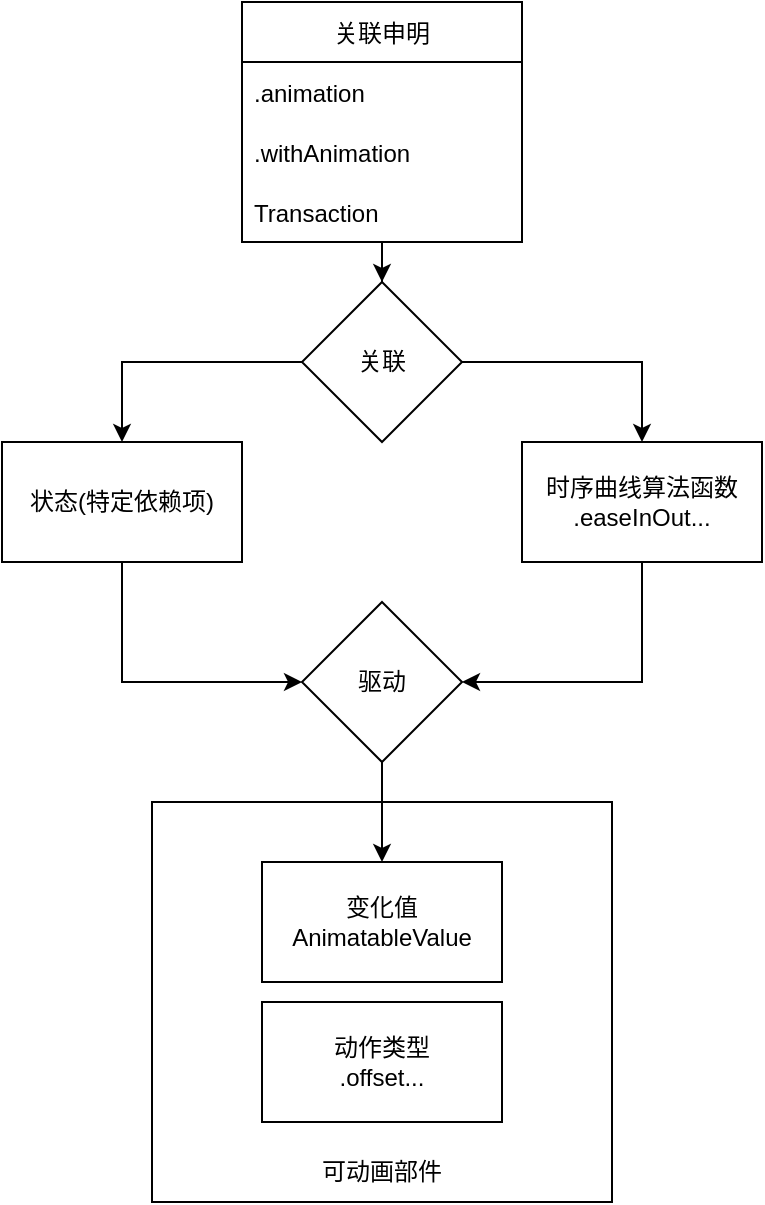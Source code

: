 <mxfile version="18.0.1" type="github">
  <diagram id="Vxue4N-R4RT3VrdIMuWQ" name="Page-1">
    <mxGraphModel dx="1129" dy="762" grid="1" gridSize="10" guides="1" tooltips="1" connect="1" arrows="1" fold="1" page="1" pageScale="1" pageWidth="850" pageHeight="1100" math="0" shadow="0">
      <root>
        <mxCell id="0" />
        <mxCell id="1" parent="0" />
        <mxCell id="zyquF97U4WCd653vqHhR-13" value="" style="rounded=0;whiteSpace=wrap;html=1;" vertex="1" parent="1">
          <mxGeometry x="275" y="420" width="230" height="200" as="geometry" />
        </mxCell>
        <mxCell id="zyquF97U4WCd653vqHhR-15" value="" style="edgeStyle=orthogonalEdgeStyle;rounded=0;orthogonalLoop=1;jettySize=auto;html=1;" edge="1" parent="1" source="zyquF97U4WCd653vqHhR-2" target="zyquF97U4WCd653vqHhR-10">
          <mxGeometry relative="1" as="geometry" />
        </mxCell>
        <mxCell id="zyquF97U4WCd653vqHhR-2" value="关联申明" style="swimlane;fontStyle=0;childLayout=stackLayout;horizontal=1;startSize=30;horizontalStack=0;resizeParent=1;resizeParentMax=0;resizeLast=0;collapsible=1;marginBottom=0;" vertex="1" parent="1">
          <mxGeometry x="320" y="20" width="140" height="120" as="geometry" />
        </mxCell>
        <mxCell id="zyquF97U4WCd653vqHhR-3" value=".animation" style="text;strokeColor=none;fillColor=none;align=left;verticalAlign=middle;spacingLeft=4;spacingRight=4;overflow=hidden;points=[[0,0.5],[1,0.5]];portConstraint=eastwest;rotatable=0;" vertex="1" parent="zyquF97U4WCd653vqHhR-2">
          <mxGeometry y="30" width="140" height="30" as="geometry" />
        </mxCell>
        <mxCell id="zyquF97U4WCd653vqHhR-4" value=".withAnimation" style="text;strokeColor=none;fillColor=none;align=left;verticalAlign=middle;spacingLeft=4;spacingRight=4;overflow=hidden;points=[[0,0.5],[1,0.5]];portConstraint=eastwest;rotatable=0;" vertex="1" parent="zyquF97U4WCd653vqHhR-2">
          <mxGeometry y="60" width="140" height="30" as="geometry" />
        </mxCell>
        <mxCell id="zyquF97U4WCd653vqHhR-5" value="Transaction" style="text;strokeColor=none;fillColor=none;align=left;verticalAlign=middle;spacingLeft=4;spacingRight=4;overflow=hidden;points=[[0,0.5],[1,0.5]];portConstraint=eastwest;rotatable=0;" vertex="1" parent="zyquF97U4WCd653vqHhR-2">
          <mxGeometry y="90" width="140" height="30" as="geometry" />
        </mxCell>
        <mxCell id="zyquF97U4WCd653vqHhR-18" style="edgeStyle=orthogonalEdgeStyle;rounded=0;orthogonalLoop=1;jettySize=auto;html=1;exitX=0.5;exitY=1;exitDx=0;exitDy=0;entryX=0;entryY=0.5;entryDx=0;entryDy=0;" edge="1" parent="1" source="zyquF97U4WCd653vqHhR-6" target="zyquF97U4WCd653vqHhR-11">
          <mxGeometry relative="1" as="geometry" />
        </mxCell>
        <mxCell id="zyquF97U4WCd653vqHhR-6" value="状态(&lt;span style=&quot;font-size: 12px; text-align: start;&quot;&gt;特定依赖项)&lt;/span&gt;" style="rounded=0;whiteSpace=wrap;html=1;fontSize=12;fontFamily=Helvetica;" vertex="1" parent="1">
          <mxGeometry x="200" y="240" width="120" height="60" as="geometry" />
        </mxCell>
        <mxCell id="zyquF97U4WCd653vqHhR-19" style="edgeStyle=orthogonalEdgeStyle;rounded=0;orthogonalLoop=1;jettySize=auto;html=1;exitX=0.5;exitY=1;exitDx=0;exitDy=0;entryX=1;entryY=0.5;entryDx=0;entryDy=0;" edge="1" parent="1" source="zyquF97U4WCd653vqHhR-7" target="zyquF97U4WCd653vqHhR-11">
          <mxGeometry relative="1" as="geometry" />
        </mxCell>
        <mxCell id="zyquF97U4WCd653vqHhR-7" value="&lt;span style=&quot;text-align: start;&quot; data-reactroot=&quot;&quot; class=&quot;notion-enable-hover&quot; data-token-index=&quot;0&quot;&gt;时序曲线算法函数&lt;br&gt;.easeInOut...&lt;br&gt;&lt;/span&gt;" style="rounded=0;whiteSpace=wrap;html=1;fontStyle=0" vertex="1" parent="1">
          <mxGeometry x="460" y="240" width="120" height="60" as="geometry" />
        </mxCell>
        <mxCell id="zyquF97U4WCd653vqHhR-8" value="变化值&lt;br&gt;AnimatableValue" style="rounded=0;whiteSpace=wrap;html=1;" vertex="1" parent="1">
          <mxGeometry x="330" y="450" width="120" height="60" as="geometry" />
        </mxCell>
        <mxCell id="zyquF97U4WCd653vqHhR-9" value="动作类型&lt;br&gt;.offset&lt;span style=&quot;white-space: pre;&quot;&gt;...&lt;/span&gt;" style="rounded=0;whiteSpace=wrap;html=1;" vertex="1" parent="1">
          <mxGeometry x="330" y="520" width="120" height="60" as="geometry" />
        </mxCell>
        <mxCell id="zyquF97U4WCd653vqHhR-16" style="edgeStyle=orthogonalEdgeStyle;rounded=0;orthogonalLoop=1;jettySize=auto;html=1;entryX=0.5;entryY=0;entryDx=0;entryDy=0;" edge="1" parent="1" source="zyquF97U4WCd653vqHhR-10" target="zyquF97U4WCd653vqHhR-6">
          <mxGeometry relative="1" as="geometry" />
        </mxCell>
        <mxCell id="zyquF97U4WCd653vqHhR-17" style="edgeStyle=orthogonalEdgeStyle;rounded=0;orthogonalLoop=1;jettySize=auto;html=1;entryX=0.5;entryY=0;entryDx=0;entryDy=0;" edge="1" parent="1" source="zyquF97U4WCd653vqHhR-10" target="zyquF97U4WCd653vqHhR-7">
          <mxGeometry relative="1" as="geometry" />
        </mxCell>
        <mxCell id="zyquF97U4WCd653vqHhR-10" value="关联" style="rhombus;whiteSpace=wrap;html=1;" vertex="1" parent="1">
          <mxGeometry x="350" y="160" width="80" height="80" as="geometry" />
        </mxCell>
        <mxCell id="zyquF97U4WCd653vqHhR-20" style="edgeStyle=orthogonalEdgeStyle;rounded=0;orthogonalLoop=1;jettySize=auto;html=1;exitX=0.5;exitY=1;exitDx=0;exitDy=0;entryX=0.5;entryY=0;entryDx=0;entryDy=0;" edge="1" parent="1" source="zyquF97U4WCd653vqHhR-11" target="zyquF97U4WCd653vqHhR-8">
          <mxGeometry relative="1" as="geometry" />
        </mxCell>
        <mxCell id="zyquF97U4WCd653vqHhR-11" value="驱动" style="rhombus;whiteSpace=wrap;html=1;" vertex="1" parent="1">
          <mxGeometry x="350" y="320" width="80" height="80" as="geometry" />
        </mxCell>
        <mxCell id="zyquF97U4WCd653vqHhR-14" value="可动画部件" style="text;html=1;strokeColor=none;fillColor=none;align=center;verticalAlign=middle;whiteSpace=wrap;rounded=0;" vertex="1" parent="1">
          <mxGeometry x="345" y="590" width="90" height="30" as="geometry" />
        </mxCell>
      </root>
    </mxGraphModel>
  </diagram>
</mxfile>
